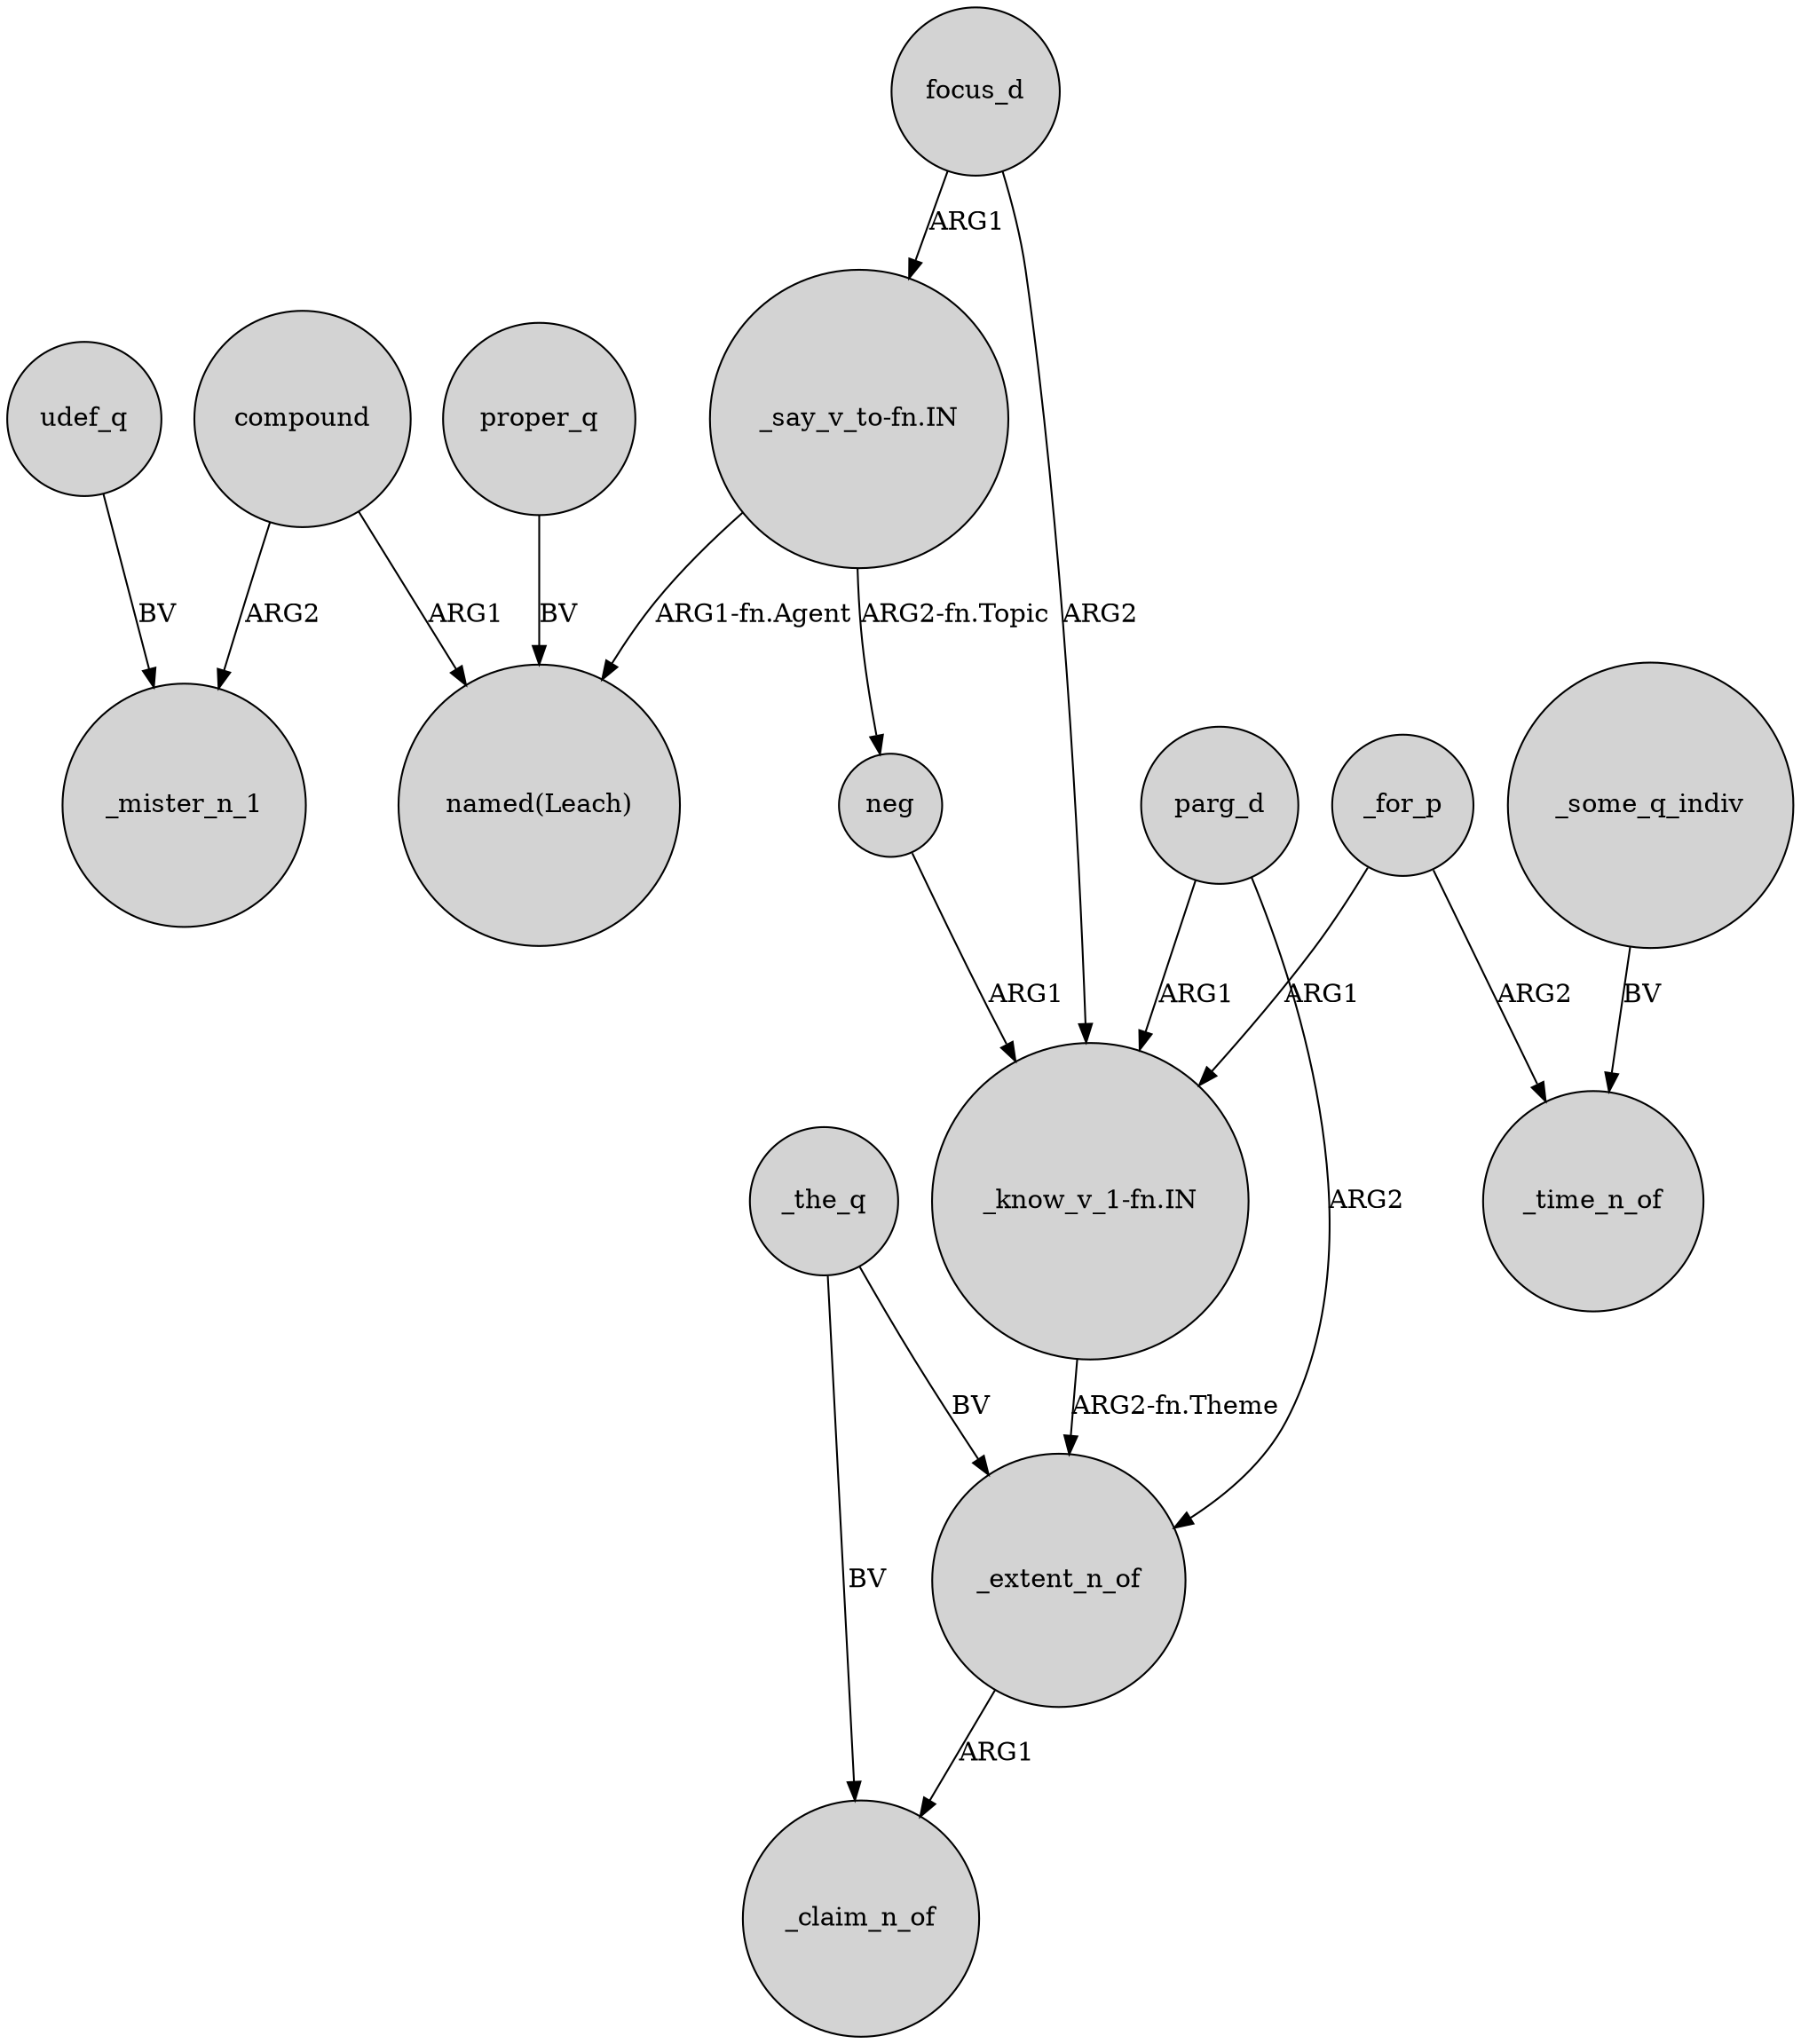 digraph {
	node [shape=circle style=filled]
	udef_q -> _mister_n_1 [label=BV]
	"_say_v_to-fn.IN" -> neg [label="ARG2-fn.Topic"]
	focus_d -> "_know_v_1-fn.IN" [label=ARG2]
	_for_p -> "_know_v_1-fn.IN" [label=ARG1]
	_some_q_indiv -> _time_n_of [label=BV]
	_the_q -> _claim_n_of [label=BV]
	neg -> "_know_v_1-fn.IN" [label=ARG1]
	parg_d -> "_know_v_1-fn.IN" [label=ARG1]
	_the_q -> _extent_n_of [label=BV]
	compound -> "named(Leach)" [label=ARG1]
	_extent_n_of -> _claim_n_of [label=ARG1]
	_for_p -> _time_n_of [label=ARG2]
	compound -> _mister_n_1 [label=ARG2]
	"_say_v_to-fn.IN" -> "named(Leach)" [label="ARG1-fn.Agent"]
	parg_d -> _extent_n_of [label=ARG2]
	proper_q -> "named(Leach)" [label=BV]
	"_know_v_1-fn.IN" -> _extent_n_of [label="ARG2-fn.Theme"]
	focus_d -> "_say_v_to-fn.IN" [label=ARG1]
}
